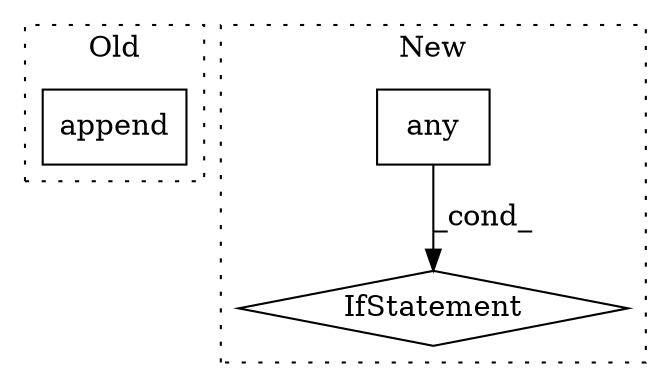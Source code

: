 digraph G {
subgraph cluster0 {
1 [label="append" a="32" s="26274,26314" l="7,1" shape="box"];
label = "Old";
style="dotted";
}
subgraph cluster1 {
2 [label="any" a="32" s="26366" l="5" shape="box"];
3 [label="IfStatement" a="25" s="26334,26371" l="4,2" shape="diamond"];
label = "New";
style="dotted";
}
2 -> 3 [label="_cond_"];
}